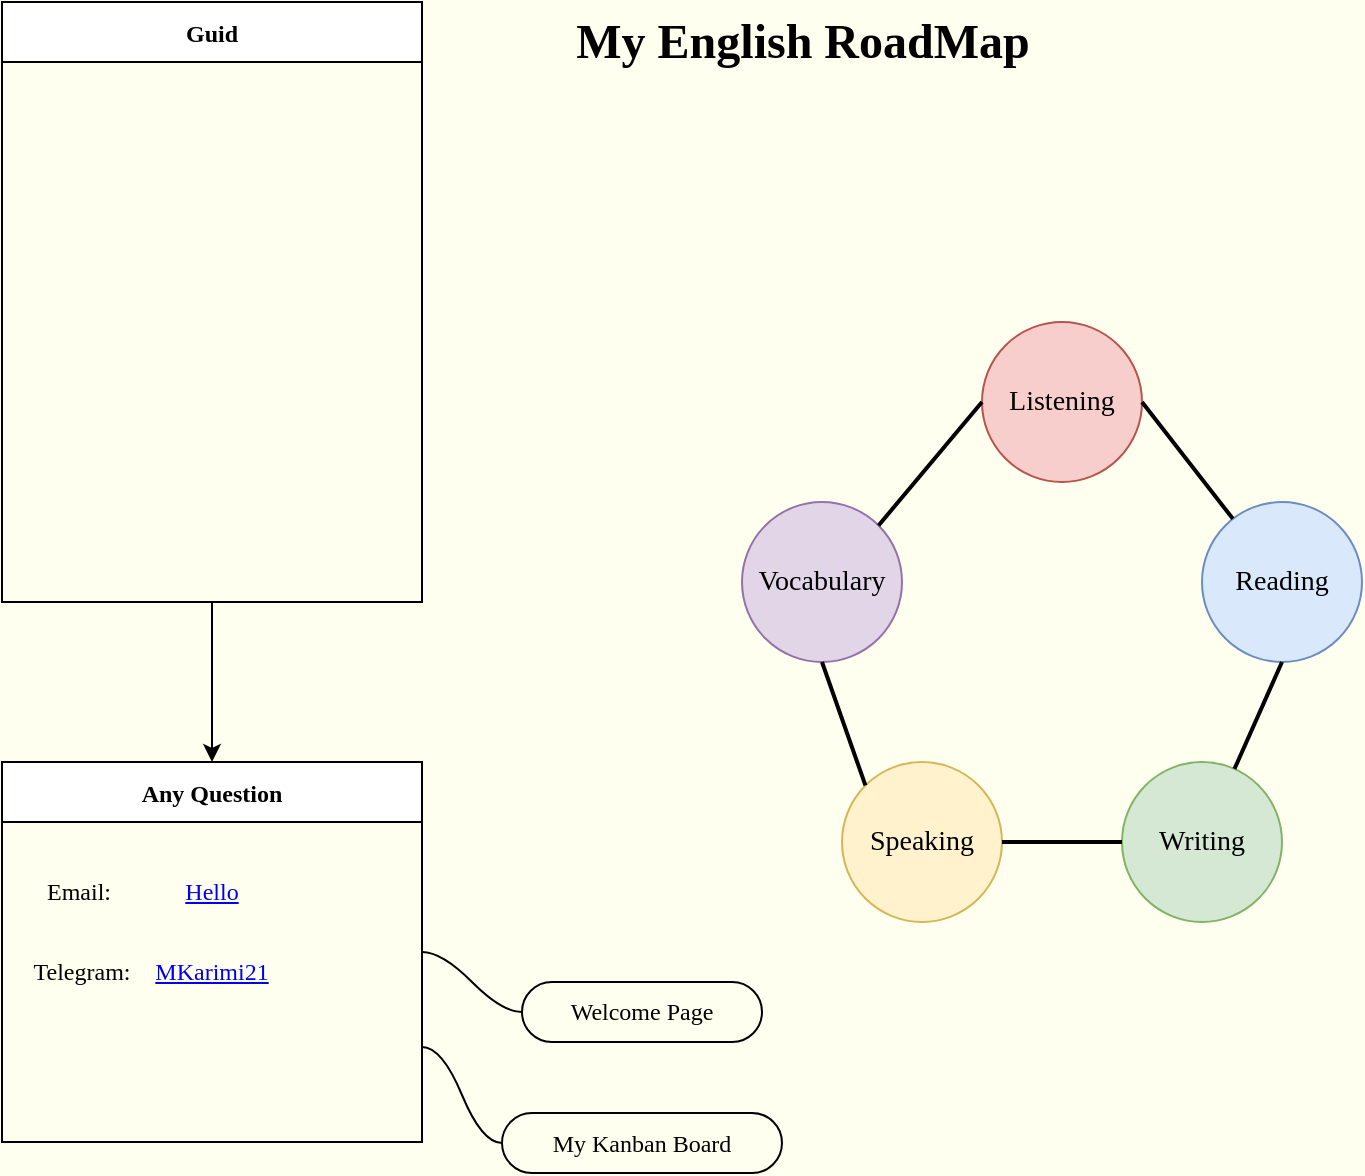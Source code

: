 <mxfile>
    <diagram name="HomePage" id="01m3kp1sQ8aNbqtea5sV">
        <mxGraphModel dx="3053" dy="765" grid="1" gridSize="10" guides="1" tooltips="1" connect="1" arrows="1" fold="1" page="1" pageScale="1" pageWidth="1920" pageHeight="1200" background="#FFFFF0" math="0" shadow="0">
            <root>
                <mxCell id="0"/>
                <mxCell id="1" parent="0"/>
                <mxCell id="9" value="" style="group" vertex="1" connectable="0" parent="1">
                    <mxGeometry x="-90" y="50" width="210" height="570" as="geometry"/>
                </mxCell>
                <mxCell id="2" value="Guid" style="swimlane;fontFamily=Ubuntu;fontSource=https%3A%2F%2Ffonts.googleapis.com%2Fcss%3Ffamily%3DUbuntu;startSize=30;" vertex="1" parent="9">
                    <mxGeometry width="210" height="300" as="geometry"/>
                </mxCell>
                <mxCell id="6" value="Any Question" style="swimlane;fontFamily=Ubuntu;fontSource=https%3A%2F%2Ffonts.googleapis.com%2Fcss%3Ffamily%3DUbuntu;startSize=30;" vertex="1" parent="9">
                    <mxGeometry y="380" width="210" height="190" as="geometry">
                        <mxRectangle y="380" width="110" height="30" as="alternateBounds"/>
                    </mxGeometry>
                </mxCell>
                <mxCell id="12" value="Email:&amp;nbsp;" style="text;html=1;strokeColor=none;fillColor=none;align=center;verticalAlign=middle;whiteSpace=wrap;rounded=0;pointerEvents=0;fontFamily=Ubuntu;fontSource=https%3A%2F%2Ffonts.googleapis.com%2Fcss%3Ffamily%3DUbuntu;fontSize=12;fontColor=default;" vertex="1" parent="6">
                    <mxGeometry x="10" y="50" width="60" height="30" as="geometry"/>
                </mxCell>
                <UserObject label="Hello" link="mailto:hello@mr-karimi.ir" linkTarget="_blank" id="13">
                    <mxCell style="text;html=1;strokeColor=none;fillColor=none;whiteSpace=wrap;align=center;verticalAlign=middle;fontColor=#0000EE;fontStyle=4;rounded=0;pointerEvents=0;fontFamily=Ubuntu;fontSource=https%3A%2F%2Ffonts.googleapis.com%2Fcss%3Ffamily%3DUbuntu;fontSize=12;" vertex="1" parent="6">
                        <mxGeometry x="75" y="45" width="60" height="40" as="geometry"/>
                    </mxCell>
                </UserObject>
                <mxCell id="14" value="Telegram:" style="text;html=1;strokeColor=none;fillColor=none;align=center;verticalAlign=middle;whiteSpace=wrap;rounded=0;pointerEvents=0;fontFamily=Ubuntu;fontSource=https%3A%2F%2Ffonts.googleapis.com%2Fcss%3Ffamily%3DUbuntu;fontSize=12;fontColor=default;" vertex="1" parent="6">
                    <mxGeometry x="10" y="90" width="60" height="30" as="geometry"/>
                </mxCell>
                <UserObject label="MKarimi21" link="https://t.me/mkarimi21" linkTarget="_blank" id="18">
                    <mxCell style="text;html=1;strokeColor=none;fillColor=none;whiteSpace=wrap;align=center;verticalAlign=middle;fontColor=#0000EE;fontStyle=4;rounded=0;pointerEvents=0;fontFamily=Ubuntu;fontSource=https%3A%2F%2Ffonts.googleapis.com%2Fcss%3Ffamily%3DUbuntu;fontSize=12;" vertex="1" parent="6">
                        <mxGeometry x="75" y="85" width="60" height="40" as="geometry"/>
                    </mxCell>
                </UserObject>
                <mxCell id="7" value="" style="edgeStyle=none;html=1;fontFamily=Ubuntu;fontSource=https%3A%2F%2Ffonts.googleapis.com%2Fcss%3Ffamily%3DUbuntu;" edge="1" parent="9" source="2" target="6">
                    <mxGeometry relative="1" as="geometry"/>
                </mxCell>
                <mxCell id="10" value="&lt;font data-font-src=&quot;https://fonts.googleapis.com/css?family=Ubuntu&quot; face=&quot;Ubuntu&quot;&gt;My English RoadMap&lt;/font&gt;" style="text;strokeColor=none;fillColor=none;html=1;fontSize=24;fontStyle=1;verticalAlign=middle;align=center;pointerEvents=0;fontFamily=Helvetica;fontColor=default;" vertex="1" parent="1">
                    <mxGeometry x="200" y="50" width="220" height="40" as="geometry"/>
                </mxCell>
                <mxCell id="11" value="" style="group" vertex="1" connectable="0" parent="1">
                    <mxGeometry x="280" y="210" width="310" height="300" as="geometry"/>
                </mxCell>
                <mxCell id="fuOn8XASTyMsqQgLm95A-1" value="Speaking" style="ellipse;whiteSpace=wrap;html=1;aspect=fixed;fontFamily=Ubuntu;fontSource=https%3A%2F%2Ffonts.googleapis.com%2Fcss%3Ffamily%3DUbuntu;fontSize=14;fillColor=#fff2cc;strokeColor=#d6b656;" parent="11" vertex="1">
                    <mxGeometry x="50" y="220" width="80" height="80" as="geometry"/>
                </mxCell>
                <mxCell id="yTlh9Ko86Mc18ngRqNC--1" value="Listening" style="ellipse;whiteSpace=wrap;html=1;aspect=fixed;fontFamily=Ubuntu;fontSource=https%3A%2F%2Ffonts.googleapis.com%2Fcss%3Ffamily%3DUbuntu;fontSize=14;fillColor=#f8cecc;strokeColor=#b85450;" parent="11" vertex="1">
                    <mxGeometry x="120" width="80" height="80" as="geometry"/>
                </mxCell>
                <mxCell id="yTlh9Ko86Mc18ngRqNC--2" value="Reading" style="ellipse;whiteSpace=wrap;html=1;aspect=fixed;fontFamily=Ubuntu;fontSource=https%3A%2F%2Ffonts.googleapis.com%2Fcss%3Ffamily%3DUbuntu;fontSize=14;fillColor=#dae8fc;strokeColor=#6c8ebf;" parent="11" vertex="1">
                    <mxGeometry x="230" y="90" width="80" height="80" as="geometry"/>
                </mxCell>
                <mxCell id="yTlh9Ko86Mc18ngRqNC--3" value="Writing" style="ellipse;whiteSpace=wrap;html=1;aspect=fixed;fontFamily=Ubuntu;fontSource=https%3A%2F%2Ffonts.googleapis.com%2Fcss%3Ffamily%3DUbuntu;fontSize=14;fillColor=#d5e8d4;strokeColor=#82b366;" parent="11" vertex="1">
                    <mxGeometry x="190" y="220" width="80" height="80" as="geometry"/>
                </mxCell>
                <mxCell id="yTlh9Ko86Mc18ngRqNC--4" value="Vocabulary" style="ellipse;whiteSpace=wrap;html=1;aspect=fixed;fontFamily=Ubuntu;fontSource=https%3A%2F%2Ffonts.googleapis.com%2Fcss%3Ffamily%3DUbuntu;fontSize=14;fillColor=#e1d5e7;strokeColor=#9673a6;" parent="11" vertex="1">
                    <mxGeometry y="90" width="80" height="80" as="geometry"/>
                </mxCell>
                <mxCell id="yTlh9Ko86Mc18ngRqNC--8" value="" style="endArrow=none;html=1;rounded=0;fontFamily=Ubuntu;fontSource=https%3A%2F%2Ffonts.googleapis.com%2Fcss%3Ffamily%3DUbuntu;fontSize=12;fontColor=default;entryX=1;entryY=0.5;entryDx=0;entryDy=0;strokeWidth=2;" parent="11" source="yTlh9Ko86Mc18ngRqNC--2" target="yTlh9Ko86Mc18ngRqNC--1" edge="1">
                    <mxGeometry width="50" height="50" relative="1" as="geometry">
                        <mxPoint x="320" y="350" as="sourcePoint"/>
                        <mxPoint x="370" y="300" as="targetPoint"/>
                    </mxGeometry>
                </mxCell>
                <mxCell id="yTlh9Ko86Mc18ngRqNC--9" value="" style="endArrow=none;html=1;rounded=0;strokeColor=default;strokeWidth=2;align=center;verticalAlign=middle;fontFamily=Ubuntu;fontSource=https%3A%2F%2Ffonts.googleapis.com%2Fcss%3Ffamily%3DUbuntu;fontSize=12;fontColor=default;labelBackgroundColor=default;entryX=0.5;entryY=1;entryDx=0;entryDy=0;" parent="11" source="yTlh9Ko86Mc18ngRqNC--3" target="yTlh9Ko86Mc18ngRqNC--2" edge="1">
                    <mxGeometry width="50" height="50" relative="1" as="geometry">
                        <mxPoint x="320" y="350" as="sourcePoint"/>
                        <mxPoint x="370" y="300" as="targetPoint"/>
                    </mxGeometry>
                </mxCell>
                <mxCell id="yTlh9Ko86Mc18ngRqNC--10" value="" style="endArrow=none;html=1;rounded=0;strokeColor=default;strokeWidth=2;align=center;verticalAlign=middle;fontFamily=Ubuntu;fontSource=https%3A%2F%2Ffonts.googleapis.com%2Fcss%3Ffamily%3DUbuntu;fontSize=12;fontColor=default;labelBackgroundColor=default;exitX=1;exitY=0.5;exitDx=0;exitDy=0;entryX=0;entryY=0.5;entryDx=0;entryDy=0;" parent="11" source="fuOn8XASTyMsqQgLm95A-1" target="yTlh9Ko86Mc18ngRqNC--3" edge="1">
                    <mxGeometry width="50" height="50" relative="1" as="geometry">
                        <mxPoint x="320" y="350" as="sourcePoint"/>
                        <mxPoint x="370" y="300" as="targetPoint"/>
                    </mxGeometry>
                </mxCell>
                <mxCell id="yTlh9Ko86Mc18ngRqNC--11" value="" style="endArrow=none;html=1;rounded=0;strokeColor=default;strokeWidth=2;align=center;verticalAlign=middle;fontFamily=Ubuntu;fontSource=https%3A%2F%2Ffonts.googleapis.com%2Fcss%3Ffamily%3DUbuntu;fontSize=12;fontColor=default;labelBackgroundColor=default;exitX=0;exitY=0;exitDx=0;exitDy=0;entryX=0.5;entryY=1;entryDx=0;entryDy=0;" parent="11" source="fuOn8XASTyMsqQgLm95A-1" target="yTlh9Ko86Mc18ngRqNC--4" edge="1">
                    <mxGeometry width="50" height="50" relative="1" as="geometry">
                        <mxPoint x="320" y="350" as="sourcePoint"/>
                        <mxPoint x="370" y="300" as="targetPoint"/>
                    </mxGeometry>
                </mxCell>
                <mxCell id="yTlh9Ko86Mc18ngRqNC--12" value="" style="endArrow=none;html=1;rounded=0;strokeColor=default;strokeWidth=2;align=center;verticalAlign=middle;fontFamily=Ubuntu;fontSource=https%3A%2F%2Ffonts.googleapis.com%2Fcss%3Ffamily%3DUbuntu;fontSize=12;fontColor=default;labelBackgroundColor=default;entryX=0;entryY=0.5;entryDx=0;entryDy=0;exitX=1;exitY=0;exitDx=0;exitDy=0;" parent="11" source="yTlh9Ko86Mc18ngRqNC--4" target="yTlh9Ko86Mc18ngRqNC--1" edge="1">
                    <mxGeometry width="50" height="50" relative="1" as="geometry">
                        <mxPoint x="320" y="350" as="sourcePoint"/>
                        <mxPoint x="370" y="300" as="targetPoint"/>
                    </mxGeometry>
                </mxCell>
                <UserObject label="Welcome Page" link="./welcome.html" linkTarget="_blank" id="19">
                    <mxCell style="whiteSpace=wrap;html=1;rounded=1;arcSize=50;align=center;verticalAlign=middle;strokeWidth=1;autosize=1;spacing=4;treeFolding=1;treeMoving=1;newEdgeStyle={&quot;edgeStyle&quot;:&quot;entityRelationEdgeStyle&quot;,&quot;startArrow&quot;:&quot;none&quot;,&quot;endArrow&quot;:&quot;none&quot;,&quot;segment&quot;:10,&quot;curved&quot;:1,&quot;sourcePerimeterSpacing&quot;:0,&quot;targetPerimeterSpacing&quot;:0};pointerEvents=0;fontFamily=Ubuntu;fontSource=https%3A%2F%2Ffonts.googleapis.com%2Fcss%3Ffamily%3DUbuntu;fontSize=12;fontColor=default;fillColor=none;gradientColor=none;" vertex="1" parent="1">
                        <mxGeometry x="170" y="540" width="120" height="30" as="geometry"/>
                    </mxCell>
                </UserObject>
                <mxCell id="20" value="" style="edgeStyle=entityRelationEdgeStyle;startArrow=none;endArrow=none;segment=10;curved=1;sourcePerimeterSpacing=0;targetPerimeterSpacing=0;fontFamily=Ubuntu;fontSource=https%3A%2F%2Ffonts.googleapis.com%2Fcss%3Ffamily%3DUbuntu;fontSize=12;fontColor=default;exitX=1;exitY=0.5;exitDx=0;exitDy=0;" edge="1" target="19" parent="1" source="6">
                    <mxGeometry relative="1" as="geometry">
                        <mxPoint x="150" y="582" as="sourcePoint"/>
                    </mxGeometry>
                </mxCell>
                <UserObject label="My Kanban Board" link="./My Workflow.html" linkTarget="_blank" id="21">
                    <mxCell style="whiteSpace=wrap;html=1;rounded=1;arcSize=50;align=center;verticalAlign=middle;strokeWidth=1;autosize=1;spacing=4;treeFolding=1;treeMoving=1;newEdgeStyle={&quot;edgeStyle&quot;:&quot;entityRelationEdgeStyle&quot;,&quot;startArrow&quot;:&quot;none&quot;,&quot;endArrow&quot;:&quot;none&quot;,&quot;segment&quot;:10,&quot;curved&quot;:1,&quot;sourcePerimeterSpacing&quot;:0,&quot;targetPerimeterSpacing&quot;:0};pointerEvents=0;fontFamily=Ubuntu;fontSource=https%3A%2F%2Ffonts.googleapis.com%2Fcss%3Ffamily%3DUbuntu;fontSize=12;fontColor=default;fillColor=none;gradientColor=none;" vertex="1" parent="1">
                        <mxGeometry x="160" y="605.5" width="140" height="30" as="geometry"/>
                    </mxCell>
                </UserObject>
                <mxCell id="22" value="" style="edgeStyle=entityRelationEdgeStyle;startArrow=none;endArrow=none;segment=10;curved=1;sourcePerimeterSpacing=0;targetPerimeterSpacing=0;fontFamily=Ubuntu;fontSource=https%3A%2F%2Ffonts.googleapis.com%2Fcss%3Ffamily%3DUbuntu;fontSize=12;fontColor=default;exitX=1;exitY=0.75;exitDx=0;exitDy=0;" edge="1" target="21" parent="1" source="6">
                    <mxGeometry relative="1" as="geometry">
                        <mxPoint x="110" y="560" as="sourcePoint"/>
                    </mxGeometry>
                </mxCell>
            </root>
        </mxGraphModel>
    </diagram>
</mxfile>